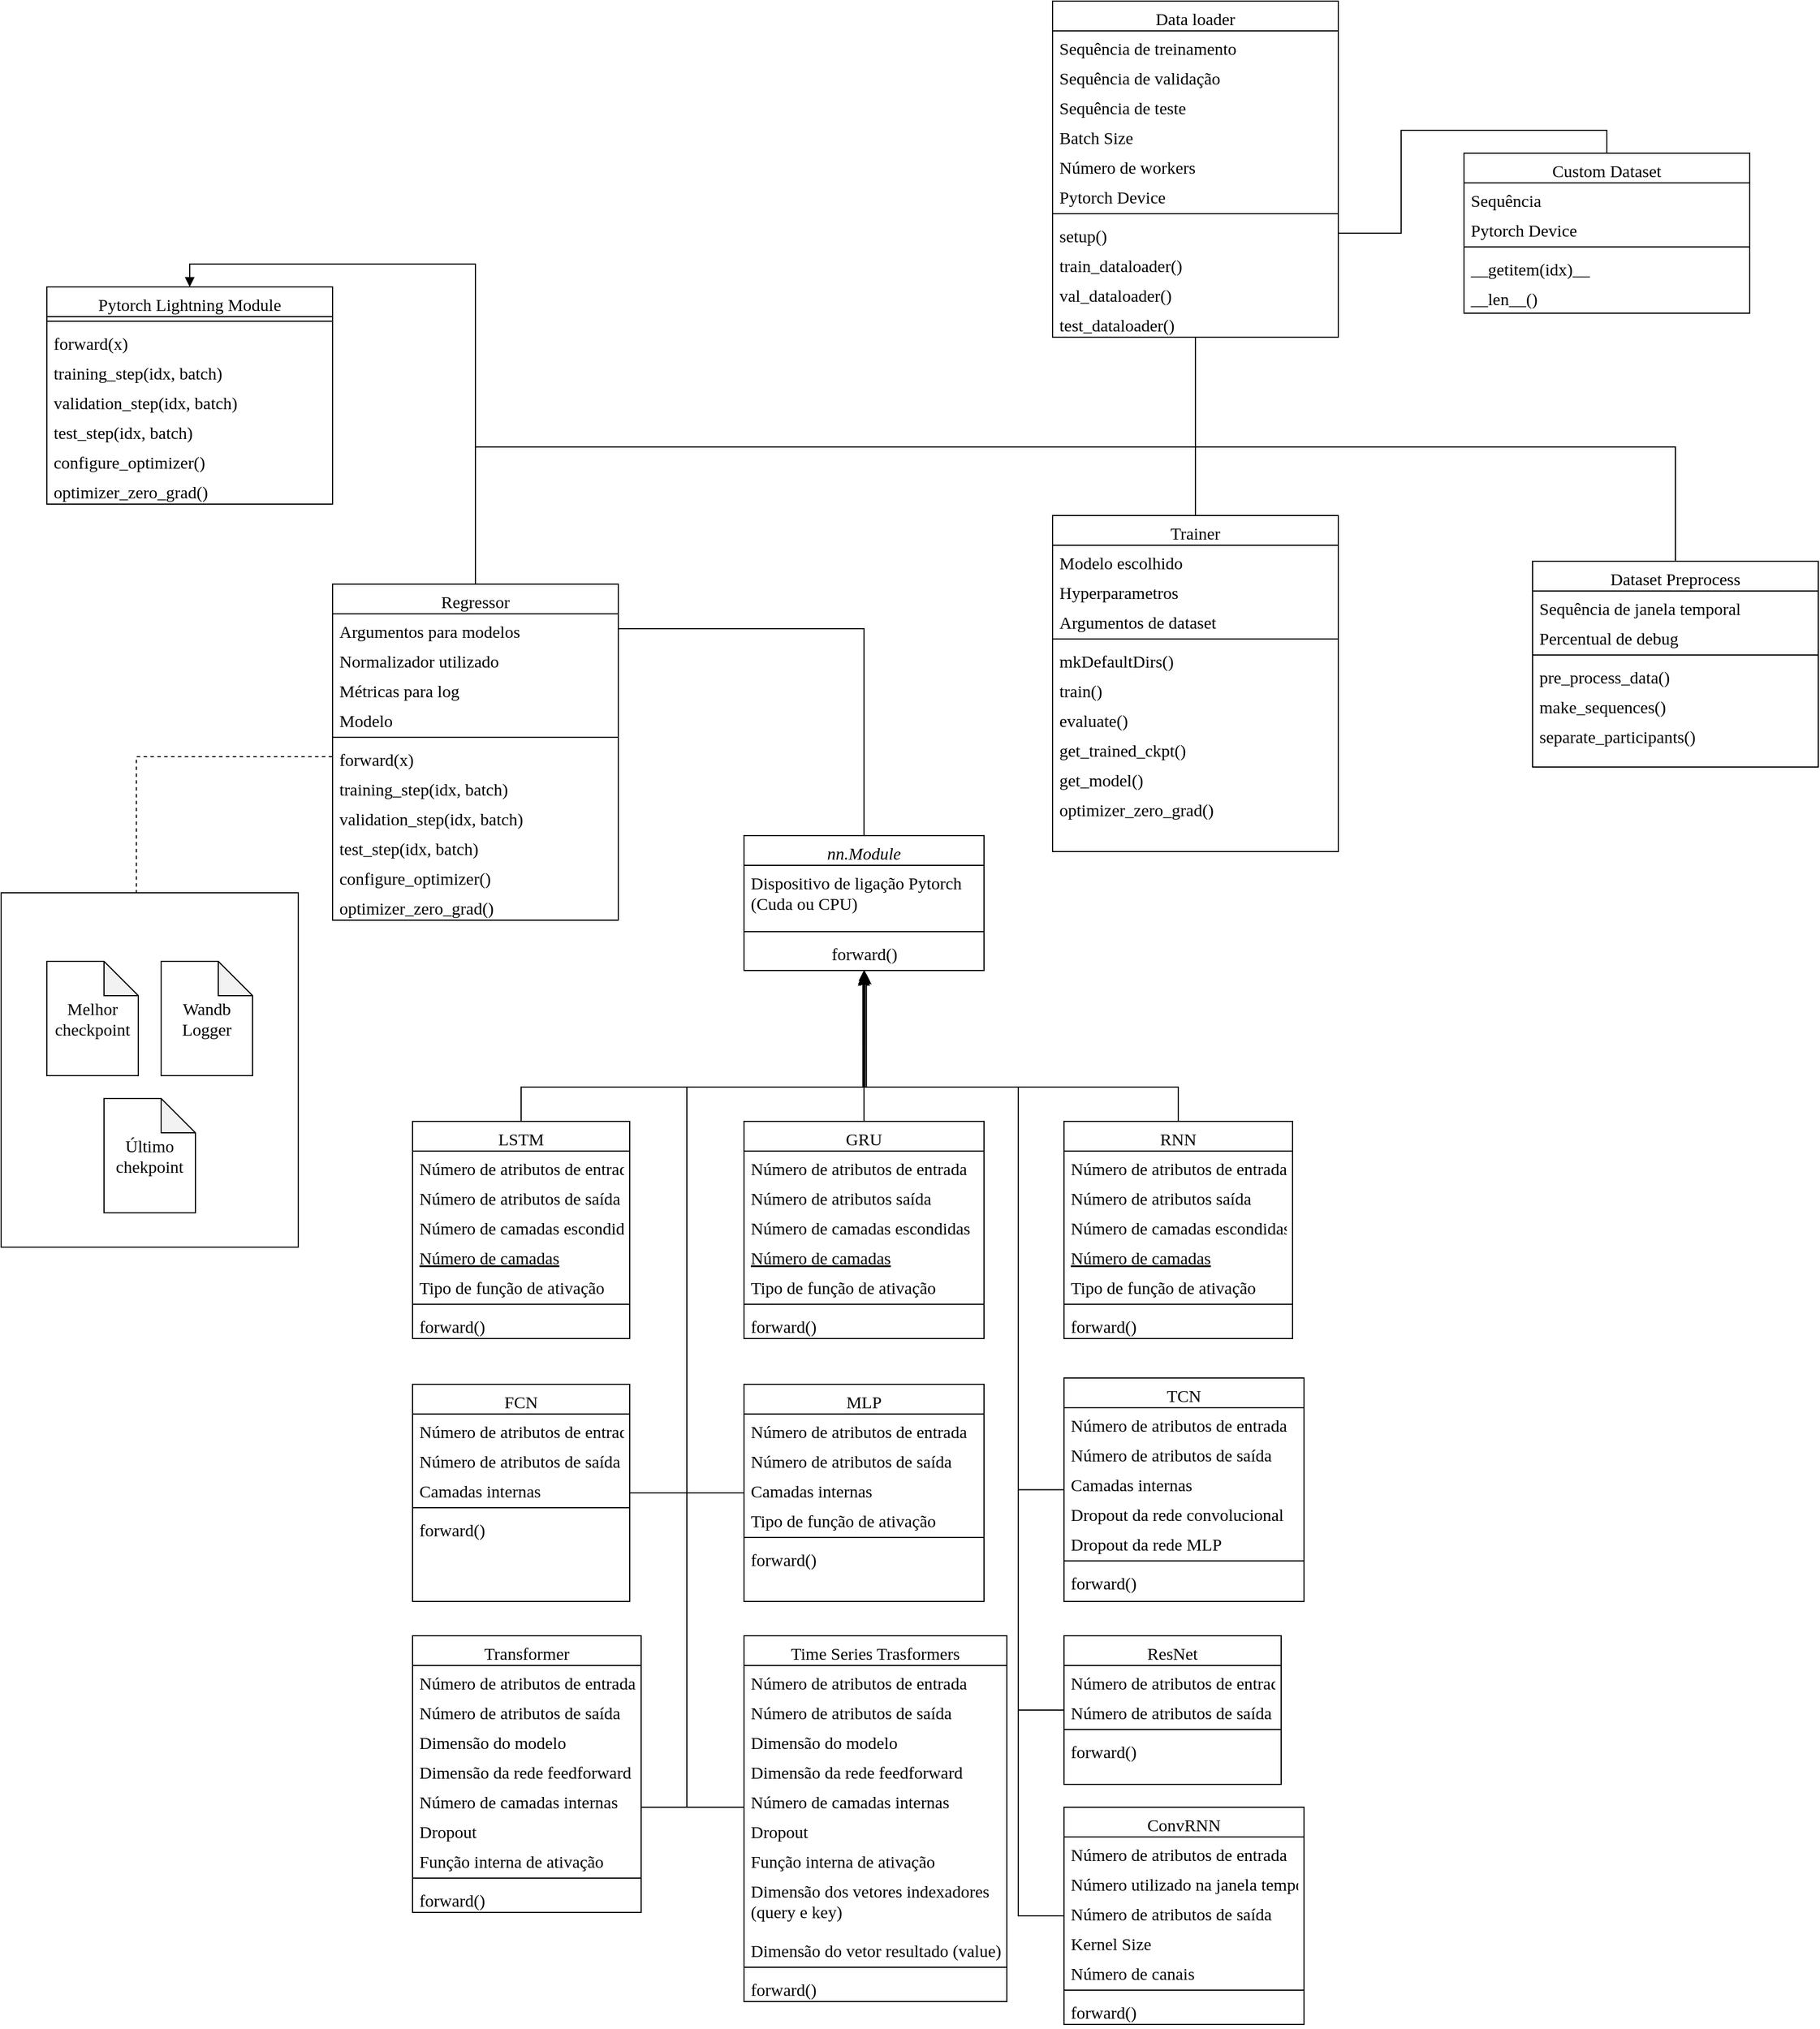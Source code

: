 <mxfile version="20.4.0" type="device"><diagram id="LqIZtOSp2YEOWUnnrzyT" name="Página-2"><mxGraphModel dx="1803" dy="1898" grid="1" gridSize="10" guides="1" tooltips="1" connect="1" arrows="1" fold="1" page="1" pageScale="1" pageWidth="827" pageHeight="1169" math="0" shadow="0"><root><mxCell id="0"/><mxCell id="1" parent="0"/><mxCell id="NsD9P6hRUCBMPXmbS1Sw-1" value="nn.Module" style="swimlane;fontStyle=2;align=center;verticalAlign=top;childLayout=stackLayout;horizontal=1;startSize=26;horizontalStack=0;resizeParent=1;resizeLast=0;collapsible=1;marginBottom=0;rounded=0;shadow=0;strokeWidth=1;fontSize=15;fontFamily=Lucida Console;" vertex="1" parent="1"><mxGeometry x="-130" y="110" width="210" height="118" as="geometry"><mxRectangle x="230" y="140" width="160" height="26" as="alternateBounds"/></mxGeometry></mxCell><mxCell id="NsD9P6hRUCBMPXmbS1Sw-2" value="Dispositivo de ligação Pytorch &#10;(Cuda ou CPU)" style="text;align=left;verticalAlign=top;spacingLeft=4;spacingRight=4;overflow=hidden;rotatable=0;points=[[0,0.5],[1,0.5]];portConstraint=eastwest;fontSize=15;fontFamily=Lucida Console;" vertex="1" parent="NsD9P6hRUCBMPXmbS1Sw-1"><mxGeometry y="26" width="210" height="54" as="geometry"/></mxCell><mxCell id="NsD9P6hRUCBMPXmbS1Sw-3" value="" style="line;html=1;strokeWidth=1;align=left;verticalAlign=middle;spacingTop=-1;spacingLeft=3;spacingRight=3;rotatable=0;labelPosition=right;points=[];portConstraint=eastwest;fontSize=15;fontFamily=Lucida Console;" vertex="1" parent="NsD9P6hRUCBMPXmbS1Sw-1"><mxGeometry y="80" width="210" height="8" as="geometry"/></mxCell><mxCell id="NsD9P6hRUCBMPXmbS1Sw-4" value="forward()" style="text;html=1;align=center;verticalAlign=middle;resizable=0;points=[];autosize=1;strokeColor=none;fillColor=none;fontSize=15;fontFamily=Lucida Console;" vertex="1" parent="NsD9P6hRUCBMPXmbS1Sw-1"><mxGeometry y="88" width="210" height="30" as="geometry"/></mxCell><mxCell id="RjmSBLD61BAtlvKbLnAS-88" style="edgeStyle=orthogonalEdgeStyle;rounded=0;orthogonalLoop=1;jettySize=auto;html=1;entryX=0.503;entryY=1.105;entryDx=0;entryDy=0;entryPerimeter=0;fontSize=15;fontFamily=Lucida Console;" edge="1" parent="1" source="RjmSBLD61BAtlvKbLnAS-1" target="NsD9P6hRUCBMPXmbS1Sw-4"><mxGeometry relative="1" as="geometry"><Array as="points"><mxPoint x="-325" y="330"/><mxPoint x="-24" y="330"/></Array></mxGeometry></mxCell><mxCell id="RjmSBLD61BAtlvKbLnAS-1" value="LSTM" style="swimlane;fontStyle=0;align=center;verticalAlign=top;childLayout=stackLayout;horizontal=1;startSize=26;horizontalStack=0;resizeParent=1;resizeLast=0;collapsible=1;marginBottom=0;rounded=0;shadow=0;strokeWidth=1;fontSize=15;fontFamily=Lucida Console;" vertex="1" parent="1"><mxGeometry x="-420" y="360" width="190" height="190" as="geometry"><mxRectangle x="130" y="380" width="160" height="26" as="alternateBounds"/></mxGeometry></mxCell><mxCell id="RjmSBLD61BAtlvKbLnAS-2" value="Número de atributos de entrada&#10;" style="text;align=left;verticalAlign=top;spacingLeft=4;spacingRight=4;overflow=hidden;rotatable=0;points=[[0,0.5],[1,0.5]];portConstraint=eastwest;fontSize=15;fontFamily=Lucida Console;" vertex="1" parent="RjmSBLD61BAtlvKbLnAS-1"><mxGeometry y="26" width="190" height="26" as="geometry"/></mxCell><mxCell id="RjmSBLD61BAtlvKbLnAS-3" value="Número de atributos de saída&#10;" style="text;align=left;verticalAlign=top;spacingLeft=4;spacingRight=4;overflow=hidden;rotatable=0;points=[[0,0.5],[1,0.5]];portConstraint=eastwest;fontSize=15;fontFamily=Lucida Console;" vertex="1" parent="RjmSBLD61BAtlvKbLnAS-1"><mxGeometry y="52" width="190" height="26" as="geometry"/></mxCell><mxCell id="RjmSBLD61BAtlvKbLnAS-4" value="Número de camadas escondidas" style="text;align=left;verticalAlign=top;spacingLeft=4;spacingRight=4;overflow=hidden;rotatable=0;points=[[0,0.5],[1,0.5]];portConstraint=eastwest;rounded=0;shadow=0;html=0;fontSize=15;fontFamily=Lucida Console;" vertex="1" parent="RjmSBLD61BAtlvKbLnAS-1"><mxGeometry y="78" width="190" height="26" as="geometry"/></mxCell><mxCell id="RjmSBLD61BAtlvKbLnAS-5" value="Número de camadas" style="text;align=left;verticalAlign=top;spacingLeft=4;spacingRight=4;overflow=hidden;rotatable=0;points=[[0,0.5],[1,0.5]];portConstraint=eastwest;fontStyle=4;fontSize=15;fontFamily=Lucida Console;" vertex="1" parent="RjmSBLD61BAtlvKbLnAS-1"><mxGeometry y="104" width="190" height="26" as="geometry"/></mxCell><mxCell id="RjmSBLD61BAtlvKbLnAS-6" value="Tipo de função de ativação" style="text;align=left;verticalAlign=top;spacingLeft=4;spacingRight=4;overflow=hidden;rotatable=0;points=[[0,0.5],[1,0.5]];portConstraint=eastwest;fontSize=15;fontFamily=Lucida Console;" vertex="1" parent="RjmSBLD61BAtlvKbLnAS-1"><mxGeometry y="130" width="190" height="26" as="geometry"/></mxCell><mxCell id="RjmSBLD61BAtlvKbLnAS-7" value="" style="line;html=1;strokeWidth=1;align=left;verticalAlign=middle;spacingTop=-1;spacingLeft=3;spacingRight=3;rotatable=0;labelPosition=right;points=[];portConstraint=eastwest;fontSize=15;fontFamily=Lucida Console;" vertex="1" parent="RjmSBLD61BAtlvKbLnAS-1"><mxGeometry y="156" width="190" height="8" as="geometry"/></mxCell><mxCell id="RjmSBLD61BAtlvKbLnAS-8" value="forward()" style="text;align=left;verticalAlign=top;spacingLeft=4;spacingRight=4;overflow=hidden;rotatable=0;points=[[0,0.5],[1,0.5]];portConstraint=eastwest;rounded=0;shadow=0;html=0;fontSize=15;fontFamily=Lucida Console;" vertex="1" parent="RjmSBLD61BAtlvKbLnAS-1"><mxGeometry y="164" width="190" height="26" as="geometry"/></mxCell><mxCell id="RjmSBLD61BAtlvKbLnAS-85" style="edgeStyle=orthogonalEdgeStyle;rounded=0;orthogonalLoop=1;jettySize=auto;html=1;entryX=0.5;entryY=1;entryDx=0;entryDy=0;fontSize=15;fontFamily=Lucida Console;" edge="1" parent="1" source="RjmSBLD61BAtlvKbLnAS-9" target="NsD9P6hRUCBMPXmbS1Sw-1"><mxGeometry relative="1" as="geometry"/></mxCell><mxCell id="RjmSBLD61BAtlvKbLnAS-9" value="GRU" style="swimlane;fontStyle=0;align=center;verticalAlign=top;childLayout=stackLayout;horizontal=1;startSize=26;horizontalStack=0;resizeParent=1;resizeLast=0;collapsible=1;marginBottom=0;rounded=0;shadow=0;strokeWidth=1;fontSize=15;fontFamily=Lucida Console;" vertex="1" parent="1"><mxGeometry x="-130" y="360" width="210" height="190" as="geometry"><mxRectangle x="130" y="380" width="160" height="26" as="alternateBounds"/></mxGeometry></mxCell><mxCell id="RjmSBLD61BAtlvKbLnAS-10" value="Número de atributos de entrada&#10;" style="text;align=left;verticalAlign=top;spacingLeft=4;spacingRight=4;overflow=hidden;rotatable=0;points=[[0,0.5],[1,0.5]];portConstraint=eastwest;fontSize=15;fontFamily=Lucida Console;" vertex="1" parent="RjmSBLD61BAtlvKbLnAS-9"><mxGeometry y="26" width="210" height="26" as="geometry"/></mxCell><mxCell id="RjmSBLD61BAtlvKbLnAS-11" value="Número de atributos saída" style="text;align=left;verticalAlign=top;spacingLeft=4;spacingRight=4;overflow=hidden;rotatable=0;points=[[0,0.5],[1,0.5]];portConstraint=eastwest;rounded=0;shadow=0;html=0;fontSize=15;fontFamily=Lucida Console;" vertex="1" parent="RjmSBLD61BAtlvKbLnAS-9"><mxGeometry y="52" width="210" height="26" as="geometry"/></mxCell><mxCell id="RjmSBLD61BAtlvKbLnAS-12" value="Número de camadas escondidas" style="text;align=left;verticalAlign=top;spacingLeft=4;spacingRight=4;overflow=hidden;rotatable=0;points=[[0,0.5],[1,0.5]];portConstraint=eastwest;rounded=0;shadow=0;html=0;fontSize=15;fontFamily=Lucida Console;" vertex="1" parent="RjmSBLD61BAtlvKbLnAS-9"><mxGeometry y="78" width="210" height="26" as="geometry"/></mxCell><mxCell id="RjmSBLD61BAtlvKbLnAS-13" value="Número de camadas" style="text;align=left;verticalAlign=top;spacingLeft=4;spacingRight=4;overflow=hidden;rotatable=0;points=[[0,0.5],[1,0.5]];portConstraint=eastwest;fontStyle=4;fontSize=15;fontFamily=Lucida Console;" vertex="1" parent="RjmSBLD61BAtlvKbLnAS-9"><mxGeometry y="104" width="210" height="26" as="geometry"/></mxCell><mxCell id="RjmSBLD61BAtlvKbLnAS-14" value="Tipo de função de ativação" style="text;align=left;verticalAlign=top;spacingLeft=4;spacingRight=4;overflow=hidden;rotatable=0;points=[[0,0.5],[1,0.5]];portConstraint=eastwest;fontSize=15;fontFamily=Lucida Console;" vertex="1" parent="RjmSBLD61BAtlvKbLnAS-9"><mxGeometry y="130" width="210" height="26" as="geometry"/></mxCell><mxCell id="RjmSBLD61BAtlvKbLnAS-15" value="" style="line;html=1;strokeWidth=1;align=left;verticalAlign=middle;spacingTop=-1;spacingLeft=3;spacingRight=3;rotatable=0;labelPosition=right;points=[];portConstraint=eastwest;fontSize=15;fontFamily=Lucida Console;" vertex="1" parent="RjmSBLD61BAtlvKbLnAS-9"><mxGeometry y="156" width="210" height="8" as="geometry"/></mxCell><mxCell id="RjmSBLD61BAtlvKbLnAS-16" value="forward()" style="text;align=left;verticalAlign=top;spacingLeft=4;spacingRight=4;overflow=hidden;rotatable=0;points=[[0,0.5],[1,0.5]];portConstraint=eastwest;rounded=0;shadow=0;html=0;fontSize=15;fontFamily=Lucida Console;" vertex="1" parent="RjmSBLD61BAtlvKbLnAS-9"><mxGeometry y="164" width="210" height="26" as="geometry"/></mxCell><mxCell id="RjmSBLD61BAtlvKbLnAS-87" style="edgeStyle=orthogonalEdgeStyle;rounded=0;orthogonalLoop=1;jettySize=auto;html=1;entryX=0.5;entryY=1;entryDx=0;entryDy=0;fontSize=15;fontFamily=Lucida Console;" edge="1" parent="1" source="RjmSBLD61BAtlvKbLnAS-17" target="NsD9P6hRUCBMPXmbS1Sw-1"><mxGeometry relative="1" as="geometry"><Array as="points"><mxPoint x="250" y="330"/><mxPoint x="-25" y="330"/></Array></mxGeometry></mxCell><mxCell id="RjmSBLD61BAtlvKbLnAS-17" value="RNN" style="swimlane;fontStyle=0;align=center;verticalAlign=top;childLayout=stackLayout;horizontal=1;startSize=26;horizontalStack=0;resizeParent=1;resizeLast=0;collapsible=1;marginBottom=0;rounded=0;shadow=0;strokeWidth=1;fontSize=15;fontFamily=Lucida Console;" vertex="1" parent="1"><mxGeometry x="150" y="360" width="200" height="190" as="geometry"><mxRectangle x="130" y="380" width="160" height="26" as="alternateBounds"/></mxGeometry></mxCell><mxCell id="RjmSBLD61BAtlvKbLnAS-18" value="Número de atributos de entrada&#10;" style="text;align=left;verticalAlign=top;spacingLeft=4;spacingRight=4;overflow=hidden;rotatable=0;points=[[0,0.5],[1,0.5]];portConstraint=eastwest;fontSize=15;fontFamily=Lucida Console;" vertex="1" parent="RjmSBLD61BAtlvKbLnAS-17"><mxGeometry y="26" width="200" height="26" as="geometry"/></mxCell><mxCell id="RjmSBLD61BAtlvKbLnAS-19" value="Número de atributos saída" style="text;align=left;verticalAlign=top;spacingLeft=4;spacingRight=4;overflow=hidden;rotatable=0;points=[[0,0.5],[1,0.5]];portConstraint=eastwest;rounded=0;shadow=0;html=0;fontSize=15;fontFamily=Lucida Console;" vertex="1" parent="RjmSBLD61BAtlvKbLnAS-17"><mxGeometry y="52" width="200" height="26" as="geometry"/></mxCell><mxCell id="RjmSBLD61BAtlvKbLnAS-20" value="Número de camadas escondidas" style="text;align=left;verticalAlign=top;spacingLeft=4;spacingRight=4;overflow=hidden;rotatable=0;points=[[0,0.5],[1,0.5]];portConstraint=eastwest;rounded=0;shadow=0;html=0;fontSize=15;fontFamily=Lucida Console;" vertex="1" parent="RjmSBLD61BAtlvKbLnAS-17"><mxGeometry y="78" width="200" height="26" as="geometry"/></mxCell><mxCell id="RjmSBLD61BAtlvKbLnAS-21" value="Número de camadas" style="text;align=left;verticalAlign=top;spacingLeft=4;spacingRight=4;overflow=hidden;rotatable=0;points=[[0,0.5],[1,0.5]];portConstraint=eastwest;fontStyle=4;fontSize=15;fontFamily=Lucida Console;" vertex="1" parent="RjmSBLD61BAtlvKbLnAS-17"><mxGeometry y="104" width="200" height="26" as="geometry"/></mxCell><mxCell id="RjmSBLD61BAtlvKbLnAS-22" value="Tipo de função de ativação" style="text;align=left;verticalAlign=top;spacingLeft=4;spacingRight=4;overflow=hidden;rotatable=0;points=[[0,0.5],[1,0.5]];portConstraint=eastwest;fontSize=15;fontFamily=Lucida Console;" vertex="1" parent="RjmSBLD61BAtlvKbLnAS-17"><mxGeometry y="130" width="200" height="26" as="geometry"/></mxCell><mxCell id="RjmSBLD61BAtlvKbLnAS-23" value="" style="line;html=1;strokeWidth=1;align=left;verticalAlign=middle;spacingTop=-1;spacingLeft=3;spacingRight=3;rotatable=0;labelPosition=right;points=[];portConstraint=eastwest;fontSize=15;fontFamily=Lucida Console;" vertex="1" parent="RjmSBLD61BAtlvKbLnAS-17"><mxGeometry y="156" width="200" height="8" as="geometry"/></mxCell><mxCell id="RjmSBLD61BAtlvKbLnAS-24" value="forward()" style="text;align=left;verticalAlign=top;spacingLeft=4;spacingRight=4;overflow=hidden;rotatable=0;points=[[0,0.5],[1,0.5]];portConstraint=eastwest;rounded=0;shadow=0;html=0;fontSize=15;fontFamily=Lucida Console;" vertex="1" parent="RjmSBLD61BAtlvKbLnAS-17"><mxGeometry y="164" width="200" height="26" as="geometry"/></mxCell><mxCell id="RjmSBLD61BAtlvKbLnAS-95" style="edgeStyle=orthogonalEdgeStyle;rounded=0;orthogonalLoop=1;jettySize=auto;html=1;entryX=0.51;entryY=1.105;entryDx=0;entryDy=0;entryPerimeter=0;fontSize=15;fontFamily=Lucida Console;" edge="1" parent="1" source="RjmSBLD61BAtlvKbLnAS-25" target="NsD9P6hRUCBMPXmbS1Sw-4"><mxGeometry relative="1" as="geometry"><Array as="points"><mxPoint x="110" y="1055"/><mxPoint x="110" y="330"/><mxPoint x="-23" y="330"/></Array></mxGeometry></mxCell><mxCell id="RjmSBLD61BAtlvKbLnAS-25" value="ConvRNN" style="swimlane;fontStyle=0;align=center;verticalAlign=top;childLayout=stackLayout;horizontal=1;startSize=26;horizontalStack=0;resizeParent=1;resizeLast=0;collapsible=1;marginBottom=0;rounded=0;shadow=0;strokeWidth=1;fontSize=15;fontFamily=Lucida Console;" vertex="1" parent="1"><mxGeometry x="150" y="960" width="210" height="190" as="geometry"><mxRectangle x="130" y="380" width="160" height="26" as="alternateBounds"/></mxGeometry></mxCell><mxCell id="RjmSBLD61BAtlvKbLnAS-26" value="Número de atributos de entrada&#10;" style="text;align=left;verticalAlign=top;spacingLeft=4;spacingRight=4;overflow=hidden;rotatable=0;points=[[0,0.5],[1,0.5]];portConstraint=eastwest;fontSize=15;fontFamily=Lucida Console;" vertex="1" parent="RjmSBLD61BAtlvKbLnAS-25"><mxGeometry y="26" width="210" height="26" as="geometry"/></mxCell><mxCell id="RjmSBLD61BAtlvKbLnAS-27" value="Número utilizado na janela temporal" style="text;align=left;verticalAlign=top;spacingLeft=4;spacingRight=4;overflow=hidden;rotatable=0;points=[[0,0.5],[1,0.5]];portConstraint=eastwest;rounded=0;shadow=0;html=0;fontSize=15;fontFamily=Lucida Console;" vertex="1" parent="RjmSBLD61BAtlvKbLnAS-25"><mxGeometry y="52" width="210" height="26" as="geometry"/></mxCell><mxCell id="RjmSBLD61BAtlvKbLnAS-28" value="Número de atributos de saída" style="text;align=left;verticalAlign=top;spacingLeft=4;spacingRight=4;overflow=hidden;rotatable=0;points=[[0,0.5],[1,0.5]];portConstraint=eastwest;fontStyle=0;fontSize=15;fontFamily=Lucida Console;" vertex="1" parent="RjmSBLD61BAtlvKbLnAS-25"><mxGeometry y="78" width="210" height="26" as="geometry"/></mxCell><mxCell id="RjmSBLD61BAtlvKbLnAS-29" value="Kernel Size" style="text;align=left;verticalAlign=top;spacingLeft=4;spacingRight=4;overflow=hidden;rotatable=0;points=[[0,0.5],[1,0.5]];portConstraint=eastwest;fontSize=15;fontFamily=Lucida Console;" vertex="1" parent="RjmSBLD61BAtlvKbLnAS-25"><mxGeometry y="104" width="210" height="26" as="geometry"/></mxCell><mxCell id="RjmSBLD61BAtlvKbLnAS-30" value="Número de canais" style="text;align=left;verticalAlign=top;spacingLeft=4;spacingRight=4;overflow=hidden;rotatable=0;points=[[0,0.5],[1,0.5]];portConstraint=eastwest;fontSize=15;fontFamily=Lucida Console;" vertex="1" parent="RjmSBLD61BAtlvKbLnAS-25"><mxGeometry y="130" width="210" height="26" as="geometry"/></mxCell><mxCell id="RjmSBLD61BAtlvKbLnAS-31" value="" style="line;html=1;strokeWidth=1;align=left;verticalAlign=middle;spacingTop=-1;spacingLeft=3;spacingRight=3;rotatable=0;labelPosition=right;points=[];portConstraint=eastwest;fontSize=15;fontFamily=Lucida Console;" vertex="1" parent="RjmSBLD61BAtlvKbLnAS-25"><mxGeometry y="156" width="210" height="8" as="geometry"/></mxCell><mxCell id="RjmSBLD61BAtlvKbLnAS-32" value="forward()" style="text;align=left;verticalAlign=top;spacingLeft=4;spacingRight=4;overflow=hidden;rotatable=0;points=[[0,0.5],[1,0.5]];portConstraint=eastwest;rounded=0;shadow=0;html=0;fontSize=15;fontFamily=Lucida Console;" vertex="1" parent="RjmSBLD61BAtlvKbLnAS-25"><mxGeometry y="164" width="210" height="26" as="geometry"/></mxCell><mxCell id="RjmSBLD61BAtlvKbLnAS-90" style="edgeStyle=orthogonalEdgeStyle;rounded=0;orthogonalLoop=1;jettySize=auto;html=1;entryX=0.503;entryY=1.01;entryDx=0;entryDy=0;entryPerimeter=0;fontSize=15;fontFamily=Lucida Console;" edge="1" parent="1" source="RjmSBLD61BAtlvKbLnAS-33" target="NsD9P6hRUCBMPXmbS1Sw-4"><mxGeometry relative="1" as="geometry"><mxPoint x="-180" y="570" as="targetPoint"/><Array as="points"><mxPoint x="-180" y="685"/><mxPoint x="-180" y="330"/><mxPoint x="-24" y="330"/></Array></mxGeometry></mxCell><mxCell id="RjmSBLD61BAtlvKbLnAS-33" value="FCN" style="swimlane;fontStyle=0;align=center;verticalAlign=top;childLayout=stackLayout;horizontal=1;startSize=26;horizontalStack=0;resizeParent=1;resizeLast=0;collapsible=1;marginBottom=0;rounded=0;shadow=0;strokeWidth=1;fontSize=15;fontFamily=Lucida Console;" vertex="1" parent="1"><mxGeometry x="-420" y="590" width="190" height="190" as="geometry"><mxRectangle x="130" y="380" width="160" height="26" as="alternateBounds"/></mxGeometry></mxCell><mxCell id="RjmSBLD61BAtlvKbLnAS-34" value="Número de atributos de entrada&#10;" style="text;align=left;verticalAlign=top;spacingLeft=4;spacingRight=4;overflow=hidden;rotatable=0;points=[[0,0.5],[1,0.5]];portConstraint=eastwest;fontSize=15;fontFamily=Lucida Console;" vertex="1" parent="RjmSBLD61BAtlvKbLnAS-33"><mxGeometry y="26" width="190" height="26" as="geometry"/></mxCell><mxCell id="RjmSBLD61BAtlvKbLnAS-35" value="Número de atributos de saída" style="text;align=left;verticalAlign=top;spacingLeft=4;spacingRight=4;overflow=hidden;rotatable=0;points=[[0,0.5],[1,0.5]];portConstraint=eastwest;fontStyle=0;fontSize=15;fontFamily=Lucida Console;" vertex="1" parent="RjmSBLD61BAtlvKbLnAS-33"><mxGeometry y="52" width="190" height="26" as="geometry"/></mxCell><mxCell id="RjmSBLD61BAtlvKbLnAS-36" value="Camadas internas" style="text;align=left;verticalAlign=top;spacingLeft=4;spacingRight=4;overflow=hidden;rotatable=0;points=[[0,0.5],[1,0.5]];portConstraint=eastwest;fontSize=15;fontFamily=Lucida Console;" vertex="1" parent="RjmSBLD61BAtlvKbLnAS-33"><mxGeometry y="78" width="190" height="26" as="geometry"/></mxCell><mxCell id="RjmSBLD61BAtlvKbLnAS-37" value="" style="line;html=1;strokeWidth=1;align=left;verticalAlign=middle;spacingTop=-1;spacingLeft=3;spacingRight=3;rotatable=0;labelPosition=right;points=[];portConstraint=eastwest;fontSize=15;fontFamily=Lucida Console;" vertex="1" parent="RjmSBLD61BAtlvKbLnAS-33"><mxGeometry y="104" width="190" height="8" as="geometry"/></mxCell><mxCell id="RjmSBLD61BAtlvKbLnAS-38" value="forward()" style="text;align=left;verticalAlign=top;spacingLeft=4;spacingRight=4;overflow=hidden;rotatable=0;points=[[0,0.5],[1,0.5]];portConstraint=eastwest;rounded=0;shadow=0;html=0;fontSize=15;fontFamily=Lucida Console;" vertex="1" parent="RjmSBLD61BAtlvKbLnAS-33"><mxGeometry y="112" width="190" height="26" as="geometry"/></mxCell><mxCell id="RjmSBLD61BAtlvKbLnAS-89" style="edgeStyle=orthogonalEdgeStyle;rounded=0;orthogonalLoop=1;jettySize=auto;html=1;entryX=0.496;entryY=1.105;entryDx=0;entryDy=0;entryPerimeter=0;fontSize=15;fontFamily=Lucida Console;" edge="1" parent="1" source="RjmSBLD61BAtlvKbLnAS-39" target="NsD9P6hRUCBMPXmbS1Sw-4"><mxGeometry relative="1" as="geometry"><Array as="points"><mxPoint x="-180" y="685"/><mxPoint x="-180" y="330"/><mxPoint x="-26" y="330"/></Array></mxGeometry></mxCell><mxCell id="RjmSBLD61BAtlvKbLnAS-39" value="MLP" style="swimlane;fontStyle=0;align=center;verticalAlign=top;childLayout=stackLayout;horizontal=1;startSize=26;horizontalStack=0;resizeParent=1;resizeLast=0;collapsible=1;marginBottom=0;rounded=0;shadow=0;strokeWidth=1;fontSize=15;fontFamily=Lucida Console;" vertex="1" parent="1"><mxGeometry x="-130" y="590" width="210" height="190" as="geometry"><mxRectangle x="130" y="380" width="160" height="26" as="alternateBounds"/></mxGeometry></mxCell><mxCell id="RjmSBLD61BAtlvKbLnAS-40" value="Número de atributos de entrada&#10;" style="text;align=left;verticalAlign=top;spacingLeft=4;spacingRight=4;overflow=hidden;rotatable=0;points=[[0,0.5],[1,0.5]];portConstraint=eastwest;fontSize=15;fontFamily=Lucida Console;" vertex="1" parent="RjmSBLD61BAtlvKbLnAS-39"><mxGeometry y="26" width="210" height="26" as="geometry"/></mxCell><mxCell id="RjmSBLD61BAtlvKbLnAS-41" value="Número de atributos de saída" style="text;align=left;verticalAlign=top;spacingLeft=4;spacingRight=4;overflow=hidden;rotatable=0;points=[[0,0.5],[1,0.5]];portConstraint=eastwest;fontStyle=0;fontSize=15;fontFamily=Lucida Console;" vertex="1" parent="RjmSBLD61BAtlvKbLnAS-39"><mxGeometry y="52" width="210" height="26" as="geometry"/></mxCell><mxCell id="RjmSBLD61BAtlvKbLnAS-42" value="Camadas internas" style="text;align=left;verticalAlign=top;spacingLeft=4;spacingRight=4;overflow=hidden;rotatable=0;points=[[0,0.5],[1,0.5]];portConstraint=eastwest;fontSize=15;fontFamily=Lucida Console;" vertex="1" parent="RjmSBLD61BAtlvKbLnAS-39"><mxGeometry y="78" width="210" height="26" as="geometry"/></mxCell><mxCell id="RjmSBLD61BAtlvKbLnAS-43" value="Tipo de função de ativação" style="text;align=left;verticalAlign=top;spacingLeft=4;spacingRight=4;overflow=hidden;rotatable=0;points=[[0,0.5],[1,0.5]];portConstraint=eastwest;fontSize=15;fontFamily=Lucida Console;" vertex="1" parent="RjmSBLD61BAtlvKbLnAS-39"><mxGeometry y="104" width="210" height="26" as="geometry"/></mxCell><mxCell id="RjmSBLD61BAtlvKbLnAS-44" value="" style="line;html=1;strokeWidth=1;align=left;verticalAlign=middle;spacingTop=-1;spacingLeft=3;spacingRight=3;rotatable=0;labelPosition=right;points=[];portConstraint=eastwest;fontSize=15;fontFamily=Lucida Console;" vertex="1" parent="RjmSBLD61BAtlvKbLnAS-39"><mxGeometry y="130" width="210" height="8" as="geometry"/></mxCell><mxCell id="RjmSBLD61BAtlvKbLnAS-45" value="forward()" style="text;align=left;verticalAlign=top;spacingLeft=4;spacingRight=4;overflow=hidden;rotatable=0;points=[[0,0.5],[1,0.5]];portConstraint=eastwest;rounded=0;shadow=0;html=0;fontSize=15;fontFamily=Lucida Console;" vertex="1" parent="RjmSBLD61BAtlvKbLnAS-39"><mxGeometry y="138" width="210" height="26" as="geometry"/></mxCell><mxCell id="RjmSBLD61BAtlvKbLnAS-93" style="edgeStyle=orthogonalEdgeStyle;rounded=0;orthogonalLoop=1;jettySize=auto;html=1;entryX=0.503;entryY=1.152;entryDx=0;entryDy=0;entryPerimeter=0;fontSize=15;fontFamily=Lucida Console;" edge="1" parent="1" source="RjmSBLD61BAtlvKbLnAS-46" target="NsD9P6hRUCBMPXmbS1Sw-4"><mxGeometry relative="1" as="geometry"><mxPoint x="-30" y="230" as="targetPoint"/><Array as="points"><mxPoint x="110" y="875"/><mxPoint x="110" y="330"/><mxPoint x="-24" y="330"/></Array></mxGeometry></mxCell><mxCell id="RjmSBLD61BAtlvKbLnAS-46" value="ResNet" style="swimlane;fontStyle=0;align=center;verticalAlign=top;childLayout=stackLayout;horizontal=1;startSize=26;horizontalStack=0;resizeParent=1;resizeLast=0;collapsible=1;marginBottom=0;rounded=0;shadow=0;strokeWidth=1;fontSize=15;fontFamily=Lucida Console;" vertex="1" parent="1"><mxGeometry x="150" y="810" width="190" height="130" as="geometry"><mxRectangle x="130" y="380" width="160" height="26" as="alternateBounds"/></mxGeometry></mxCell><mxCell id="RjmSBLD61BAtlvKbLnAS-47" value="Número de atributos de entrada&#10;" style="text;align=left;verticalAlign=top;spacingLeft=4;spacingRight=4;overflow=hidden;rotatable=0;points=[[0,0.5],[1,0.5]];portConstraint=eastwest;fontSize=15;fontFamily=Lucida Console;" vertex="1" parent="RjmSBLD61BAtlvKbLnAS-46"><mxGeometry y="26" width="190" height="26" as="geometry"/></mxCell><mxCell id="RjmSBLD61BAtlvKbLnAS-48" value="Número de atributos de saída" style="text;align=left;verticalAlign=top;spacingLeft=4;spacingRight=4;overflow=hidden;rotatable=0;points=[[0,0.5],[1,0.5]];portConstraint=eastwest;fontStyle=0;fontSize=15;fontFamily=Lucida Console;" vertex="1" parent="RjmSBLD61BAtlvKbLnAS-46"><mxGeometry y="52" width="190" height="26" as="geometry"/></mxCell><mxCell id="RjmSBLD61BAtlvKbLnAS-49" value="" style="line;html=1;strokeWidth=1;align=left;verticalAlign=middle;spacingTop=-1;spacingLeft=3;spacingRight=3;rotatable=0;labelPosition=right;points=[];portConstraint=eastwest;fontSize=15;fontFamily=Lucida Console;" vertex="1" parent="RjmSBLD61BAtlvKbLnAS-46"><mxGeometry y="78" width="190" height="8" as="geometry"/></mxCell><mxCell id="RjmSBLD61BAtlvKbLnAS-50" value="forward()" style="text;align=left;verticalAlign=top;spacingLeft=4;spacingRight=4;overflow=hidden;rotatable=0;points=[[0,0.5],[1,0.5]];portConstraint=eastwest;rounded=0;shadow=0;html=0;fontSize=15;fontFamily=Lucida Console;" vertex="1" parent="RjmSBLD61BAtlvKbLnAS-46"><mxGeometry y="86" width="190" height="26" as="geometry"/></mxCell><mxCell id="RjmSBLD61BAtlvKbLnAS-91" style="edgeStyle=orthogonalEdgeStyle;rounded=0;orthogonalLoop=1;jettySize=auto;html=1;entryX=0.503;entryY=1.105;entryDx=0;entryDy=0;entryPerimeter=0;fontSize=15;fontFamily=Lucida Console;" edge="1" parent="1" source="RjmSBLD61BAtlvKbLnAS-51" target="NsD9P6hRUCBMPXmbS1Sw-4"><mxGeometry relative="1" as="geometry"><Array as="points"><mxPoint x="110" y="682"/><mxPoint x="110" y="330"/><mxPoint x="-24" y="330"/></Array></mxGeometry></mxCell><mxCell id="RjmSBLD61BAtlvKbLnAS-51" value="TCN" style="swimlane;fontStyle=0;align=center;verticalAlign=top;childLayout=stackLayout;horizontal=1;startSize=26;horizontalStack=0;resizeParent=1;resizeLast=0;collapsible=1;marginBottom=0;rounded=0;shadow=0;strokeWidth=1;fontSize=15;fontFamily=Lucida Console;" vertex="1" parent="1"><mxGeometry x="150" y="584.5" width="210" height="195.5" as="geometry"><mxRectangle x="130" y="380" width="160" height="26" as="alternateBounds"/></mxGeometry></mxCell><mxCell id="RjmSBLD61BAtlvKbLnAS-52" value="Número de atributos de entrada&#10;" style="text;align=left;verticalAlign=top;spacingLeft=4;spacingRight=4;overflow=hidden;rotatable=0;points=[[0,0.5],[1,0.5]];portConstraint=eastwest;fontSize=15;fontFamily=Lucida Console;" vertex="1" parent="RjmSBLD61BAtlvKbLnAS-51"><mxGeometry y="26" width="210" height="26" as="geometry"/></mxCell><mxCell id="RjmSBLD61BAtlvKbLnAS-53" value="Número de atributos de saída" style="text;align=left;verticalAlign=top;spacingLeft=4;spacingRight=4;overflow=hidden;rotatable=0;points=[[0,0.5],[1,0.5]];portConstraint=eastwest;fontStyle=0;fontSize=15;fontFamily=Lucida Console;" vertex="1" parent="RjmSBLD61BAtlvKbLnAS-51"><mxGeometry y="52" width="210" height="26" as="geometry"/></mxCell><mxCell id="RjmSBLD61BAtlvKbLnAS-54" value="Camadas internas" style="text;align=left;verticalAlign=top;spacingLeft=4;spacingRight=4;overflow=hidden;rotatable=0;points=[[0,0.5],[1,0.5]];portConstraint=eastwest;fontStyle=0;fontSize=15;fontFamily=Lucida Console;" vertex="1" parent="RjmSBLD61BAtlvKbLnAS-51"><mxGeometry y="78" width="210" height="26" as="geometry"/></mxCell><mxCell id="RjmSBLD61BAtlvKbLnAS-55" value="Dropout da rede convolucional" style="text;align=left;verticalAlign=top;spacingLeft=4;spacingRight=4;overflow=hidden;rotatable=0;points=[[0,0.5],[1,0.5]];portConstraint=eastwest;fontStyle=0;fontSize=15;fontFamily=Lucida Console;" vertex="1" parent="RjmSBLD61BAtlvKbLnAS-51"><mxGeometry y="104" width="210" height="26" as="geometry"/></mxCell><mxCell id="RjmSBLD61BAtlvKbLnAS-56" value="Dropout da rede MLP" style="text;align=left;verticalAlign=top;spacingLeft=4;spacingRight=4;overflow=hidden;rotatable=0;points=[[0,0.5],[1,0.5]];portConstraint=eastwest;fontStyle=0;fontSize=15;fontFamily=Lucida Console;" vertex="1" parent="RjmSBLD61BAtlvKbLnAS-51"><mxGeometry y="130" width="210" height="26" as="geometry"/></mxCell><mxCell id="RjmSBLD61BAtlvKbLnAS-57" value="" style="line;html=1;strokeWidth=1;align=left;verticalAlign=middle;spacingTop=-1;spacingLeft=3;spacingRight=3;rotatable=0;labelPosition=right;points=[];portConstraint=eastwest;fontSize=15;fontFamily=Lucida Console;" vertex="1" parent="RjmSBLD61BAtlvKbLnAS-51"><mxGeometry y="156" width="210" height="8" as="geometry"/></mxCell><mxCell id="RjmSBLD61BAtlvKbLnAS-58" value="forward()" style="text;align=left;verticalAlign=top;spacingLeft=4;spacingRight=4;overflow=hidden;rotatable=0;points=[[0,0.5],[1,0.5]];portConstraint=eastwest;rounded=0;shadow=0;html=0;fontSize=15;fontFamily=Lucida Console;" vertex="1" parent="RjmSBLD61BAtlvKbLnAS-51"><mxGeometry y="164" width="210" height="26" as="geometry"/></mxCell><mxCell id="RjmSBLD61BAtlvKbLnAS-94" style="edgeStyle=orthogonalEdgeStyle;rounded=0;orthogonalLoop=1;jettySize=auto;html=1;entryX=0.496;entryY=1.152;entryDx=0;entryDy=0;entryPerimeter=0;fontSize=15;fontFamily=Lucida Console;" edge="1" parent="1" source="RjmSBLD61BAtlvKbLnAS-59" target="NsD9P6hRUCBMPXmbS1Sw-4"><mxGeometry relative="1" as="geometry"><mxPoint x="-50" y="260" as="targetPoint"/><Array as="points"><mxPoint x="-180" y="960"/><mxPoint x="-180" y="330"/><mxPoint x="-26" y="330"/></Array></mxGeometry></mxCell><mxCell id="RjmSBLD61BAtlvKbLnAS-59" value="Transformer" style="swimlane;fontStyle=0;align=center;verticalAlign=top;childLayout=stackLayout;horizontal=1;startSize=26;horizontalStack=0;resizeParent=1;resizeLast=0;collapsible=1;marginBottom=0;rounded=0;shadow=0;strokeWidth=1;fontSize=15;fontFamily=Lucida Console;" vertex="1" parent="1"><mxGeometry x="-420" y="810" width="200" height="242" as="geometry"><mxRectangle x="130" y="380" width="160" height="26" as="alternateBounds"/></mxGeometry></mxCell><mxCell id="RjmSBLD61BAtlvKbLnAS-60" value="Número de atributos de entrada&#10;" style="text;align=left;verticalAlign=top;spacingLeft=4;spacingRight=4;overflow=hidden;rotatable=0;points=[[0,0.5],[1,0.5]];portConstraint=eastwest;fontSize=15;fontFamily=Lucida Console;" vertex="1" parent="RjmSBLD61BAtlvKbLnAS-59"><mxGeometry y="26" width="200" height="26" as="geometry"/></mxCell><mxCell id="RjmSBLD61BAtlvKbLnAS-61" value="Número de atributos de saída" style="text;align=left;verticalAlign=top;spacingLeft=4;spacingRight=4;overflow=hidden;rotatable=0;points=[[0,0.5],[1,0.5]];portConstraint=eastwest;fontStyle=0;fontSize=15;fontFamily=Lucida Console;" vertex="1" parent="RjmSBLD61BAtlvKbLnAS-59"><mxGeometry y="52" width="200" height="26" as="geometry"/></mxCell><mxCell id="RjmSBLD61BAtlvKbLnAS-62" value="Dimensão do modelo" style="text;align=left;verticalAlign=top;spacingLeft=4;spacingRight=4;overflow=hidden;rotatable=0;points=[[0,0.5],[1,0.5]];portConstraint=eastwest;fontSize=15;fontFamily=Lucida Console;" vertex="1" parent="RjmSBLD61BAtlvKbLnAS-59"><mxGeometry y="78" width="200" height="26" as="geometry"/></mxCell><mxCell id="RjmSBLD61BAtlvKbLnAS-63" value="Dimensão da rede feedforward" style="text;align=left;verticalAlign=top;spacingLeft=4;spacingRight=4;overflow=hidden;rotatable=0;points=[[0,0.5],[1,0.5]];portConstraint=eastwest;fontSize=15;fontFamily=Lucida Console;" vertex="1" parent="RjmSBLD61BAtlvKbLnAS-59"><mxGeometry y="104" width="200" height="26" as="geometry"/></mxCell><mxCell id="RjmSBLD61BAtlvKbLnAS-64" value="Número de camadas internas" style="text;align=left;verticalAlign=top;spacingLeft=4;spacingRight=4;overflow=hidden;rotatable=0;points=[[0,0.5],[1,0.5]];portConstraint=eastwest;fontSize=15;fontFamily=Lucida Console;" vertex="1" parent="RjmSBLD61BAtlvKbLnAS-59"><mxGeometry y="130" width="200" height="26" as="geometry"/></mxCell><mxCell id="RjmSBLD61BAtlvKbLnAS-65" value="Dropout" style="text;align=left;verticalAlign=top;spacingLeft=4;spacingRight=4;overflow=hidden;rotatable=0;points=[[0,0.5],[1,0.5]];portConstraint=eastwest;fontSize=15;fontFamily=Lucida Console;" vertex="1" parent="RjmSBLD61BAtlvKbLnAS-59"><mxGeometry y="156" width="200" height="26" as="geometry"/></mxCell><mxCell id="RjmSBLD61BAtlvKbLnAS-66" value="Função interna de ativação" style="text;align=left;verticalAlign=top;spacingLeft=4;spacingRight=4;overflow=hidden;rotatable=0;points=[[0,0.5],[1,0.5]];portConstraint=eastwest;fontSize=15;fontFamily=Lucida Console;" vertex="1" parent="RjmSBLD61BAtlvKbLnAS-59"><mxGeometry y="182" width="200" height="26" as="geometry"/></mxCell><mxCell id="RjmSBLD61BAtlvKbLnAS-67" value="" style="line;html=1;strokeWidth=1;align=left;verticalAlign=middle;spacingTop=-1;spacingLeft=3;spacingRight=3;rotatable=0;labelPosition=right;points=[];portConstraint=eastwest;fontSize=15;fontFamily=Lucida Console;" vertex="1" parent="RjmSBLD61BAtlvKbLnAS-59"><mxGeometry y="208" width="200" height="8" as="geometry"/></mxCell><mxCell id="RjmSBLD61BAtlvKbLnAS-68" value="forward()" style="text;align=left;verticalAlign=top;spacingLeft=4;spacingRight=4;overflow=hidden;rotatable=0;points=[[0,0.5],[1,0.5]];portConstraint=eastwest;rounded=0;shadow=0;html=0;fontSize=15;fontFamily=Lucida Console;" vertex="1" parent="RjmSBLD61BAtlvKbLnAS-59"><mxGeometry y="216" width="200" height="26" as="geometry"/></mxCell><mxCell id="RjmSBLD61BAtlvKbLnAS-92" style="edgeStyle=orthogonalEdgeStyle;rounded=0;orthogonalLoop=1;jettySize=auto;html=1;entryX=0.5;entryY=1;entryDx=0;entryDy=0;fontSize=15;fontFamily=Lucida Console;" edge="1" parent="1" source="RjmSBLD61BAtlvKbLnAS-69" target="NsD9P6hRUCBMPXmbS1Sw-1"><mxGeometry relative="1" as="geometry"><Array as="points"><mxPoint x="-180" y="960"/><mxPoint x="-180" y="330"/><mxPoint x="-25" y="330"/></Array></mxGeometry></mxCell><mxCell id="RjmSBLD61BAtlvKbLnAS-69" value="Time Series Trasformers" style="swimlane;fontStyle=0;align=center;verticalAlign=top;childLayout=stackLayout;horizontal=1;startSize=26;horizontalStack=0;resizeParent=1;resizeLast=0;collapsible=1;marginBottom=0;rounded=0;shadow=0;strokeWidth=1;fontSize=15;fontFamily=Lucida Console;" vertex="1" parent="1"><mxGeometry x="-130" y="810" width="230" height="320" as="geometry"><mxRectangle x="130" y="380" width="160" height="26" as="alternateBounds"/></mxGeometry></mxCell><mxCell id="RjmSBLD61BAtlvKbLnAS-70" value="Número de atributos de entrada&#10;" style="text;align=left;verticalAlign=top;spacingLeft=4;spacingRight=4;overflow=hidden;rotatable=0;points=[[0,0.5],[1,0.5]];portConstraint=eastwest;fontSize=15;fontFamily=Lucida Console;" vertex="1" parent="RjmSBLD61BAtlvKbLnAS-69"><mxGeometry y="26" width="230" height="26" as="geometry"/></mxCell><mxCell id="RjmSBLD61BAtlvKbLnAS-71" value="Número de atributos de saída" style="text;align=left;verticalAlign=top;spacingLeft=4;spacingRight=4;overflow=hidden;rotatable=0;points=[[0,0.5],[1,0.5]];portConstraint=eastwest;fontStyle=0;fontSize=15;fontFamily=Lucida Console;" vertex="1" parent="RjmSBLD61BAtlvKbLnAS-69"><mxGeometry y="52" width="230" height="26" as="geometry"/></mxCell><mxCell id="RjmSBLD61BAtlvKbLnAS-72" value="Dimensão do modelo" style="text;align=left;verticalAlign=top;spacingLeft=4;spacingRight=4;overflow=hidden;rotatable=0;points=[[0,0.5],[1,0.5]];portConstraint=eastwest;fontSize=15;fontFamily=Lucida Console;" vertex="1" parent="RjmSBLD61BAtlvKbLnAS-69"><mxGeometry y="78" width="230" height="26" as="geometry"/></mxCell><mxCell id="RjmSBLD61BAtlvKbLnAS-73" value="Dimensão da rede feedforward" style="text;align=left;verticalAlign=top;spacingLeft=4;spacingRight=4;overflow=hidden;rotatable=0;points=[[0,0.5],[1,0.5]];portConstraint=eastwest;fontSize=15;fontFamily=Lucida Console;" vertex="1" parent="RjmSBLD61BAtlvKbLnAS-69"><mxGeometry y="104" width="230" height="26" as="geometry"/></mxCell><mxCell id="RjmSBLD61BAtlvKbLnAS-74" value="Número de camadas internas" style="text;align=left;verticalAlign=top;spacingLeft=4;spacingRight=4;overflow=hidden;rotatable=0;points=[[0,0.5],[1,0.5]];portConstraint=eastwest;fontSize=15;fontFamily=Lucida Console;" vertex="1" parent="RjmSBLD61BAtlvKbLnAS-69"><mxGeometry y="130" width="230" height="26" as="geometry"/></mxCell><mxCell id="RjmSBLD61BAtlvKbLnAS-75" value="Dropout" style="text;align=left;verticalAlign=top;spacingLeft=4;spacingRight=4;overflow=hidden;rotatable=0;points=[[0,0.5],[1,0.5]];portConstraint=eastwest;fontSize=15;fontFamily=Lucida Console;" vertex="1" parent="RjmSBLD61BAtlvKbLnAS-69"><mxGeometry y="156" width="230" height="26" as="geometry"/></mxCell><mxCell id="RjmSBLD61BAtlvKbLnAS-76" value="Função interna de ativação" style="text;align=left;verticalAlign=top;spacingLeft=4;spacingRight=4;overflow=hidden;rotatable=0;points=[[0,0.5],[1,0.5]];portConstraint=eastwest;fontSize=15;fontFamily=Lucida Console;" vertex="1" parent="RjmSBLD61BAtlvKbLnAS-69"><mxGeometry y="182" width="230" height="26" as="geometry"/></mxCell><mxCell id="RjmSBLD61BAtlvKbLnAS-77" value="Dimensão dos vetores indexadores &#10;(query e key)" style="text;align=left;verticalAlign=top;spacingLeft=4;spacingRight=4;overflow=hidden;rotatable=0;points=[[0,0.5],[1,0.5]];portConstraint=eastwest;fontSize=15;fontFamily=Lucida Console;" vertex="1" parent="RjmSBLD61BAtlvKbLnAS-69"><mxGeometry y="208" width="230" height="52" as="geometry"/></mxCell><mxCell id="RjmSBLD61BAtlvKbLnAS-78" value="Dimensão do vetor resultado (value)" style="text;align=left;verticalAlign=top;spacingLeft=4;spacingRight=4;overflow=hidden;rotatable=0;points=[[0,0.5],[1,0.5]];portConstraint=eastwest;fontSize=15;fontFamily=Lucida Console;" vertex="1" parent="RjmSBLD61BAtlvKbLnAS-69"><mxGeometry y="260" width="230" height="26" as="geometry"/></mxCell><mxCell id="RjmSBLD61BAtlvKbLnAS-79" value="" style="line;html=1;strokeWidth=1;align=left;verticalAlign=middle;spacingTop=-1;spacingLeft=3;spacingRight=3;rotatable=0;labelPosition=right;points=[];portConstraint=eastwest;fontSize=15;fontFamily=Lucida Console;" vertex="1" parent="RjmSBLD61BAtlvKbLnAS-69"><mxGeometry y="286" width="230" height="8" as="geometry"/></mxCell><mxCell id="RjmSBLD61BAtlvKbLnAS-80" value="forward()" style="text;align=left;verticalAlign=top;spacingLeft=4;spacingRight=4;overflow=hidden;rotatable=0;points=[[0,0.5],[1,0.5]];portConstraint=eastwest;rounded=0;shadow=0;html=0;fontSize=15;fontFamily=Lucida Console;" vertex="1" parent="RjmSBLD61BAtlvKbLnAS-69"><mxGeometry y="294" width="230" height="26" as="geometry"/></mxCell><mxCell id="kI9HB-VoCrwfAPSBSTD2-9" style="edgeStyle=orthogonalEdgeStyle;rounded=0;orthogonalLoop=1;jettySize=auto;html=1;entryX=0.5;entryY=0;entryDx=0;entryDy=0;endArrow=block;endFill=1;fontSize=15;fontFamily=Lucida Console;" edge="1" parent="1" source="ez0BlT12hEoY8Qf-mIP4-1" target="kI9HB-VoCrwfAPSBSTD2-1"><mxGeometry relative="1" as="geometry"/></mxCell><mxCell id="ez0BlT12hEoY8Qf-mIP4-1" value="Regressor" style="swimlane;fontStyle=0;align=center;verticalAlign=top;childLayout=stackLayout;horizontal=1;startSize=26;horizontalStack=0;resizeParent=1;resizeLast=0;collapsible=1;marginBottom=0;rounded=0;shadow=0;strokeWidth=1;fontSize=15;fontFamily=Lucida Console;" vertex="1" parent="1"><mxGeometry x="-490" y="-110" width="250" height="294" as="geometry"><mxRectangle x="130" y="380" width="160" height="26" as="alternateBounds"/></mxGeometry></mxCell><mxCell id="ez0BlT12hEoY8Qf-mIP4-2" value="Argumentos para modelos" style="text;align=left;verticalAlign=top;spacingLeft=4;spacingRight=4;overflow=hidden;rotatable=0;points=[[0,0.5],[1,0.5]];portConstraint=eastwest;fontSize=15;fontFamily=Lucida Console;" vertex="1" parent="ez0BlT12hEoY8Qf-mIP4-1"><mxGeometry y="26" width="250" height="26" as="geometry"/></mxCell><mxCell id="ez0BlT12hEoY8Qf-mIP4-3" value="Normalizador utilizado" style="text;align=left;verticalAlign=top;spacingLeft=4;spacingRight=4;overflow=hidden;rotatable=0;points=[[0,0.5],[1,0.5]];portConstraint=eastwest;rounded=0;shadow=0;html=0;fontSize=15;fontFamily=Lucida Console;" vertex="1" parent="ez0BlT12hEoY8Qf-mIP4-1"><mxGeometry y="52" width="250" height="26" as="geometry"/></mxCell><mxCell id="ez0BlT12hEoY8Qf-mIP4-4" value="Métricas para log" style="text;align=left;verticalAlign=top;spacingLeft=4;spacingRight=4;overflow=hidden;rotatable=0;points=[[0,0.5],[1,0.5]];portConstraint=eastwest;fontStyle=0;fontSize=15;fontFamily=Lucida Console;" vertex="1" parent="ez0BlT12hEoY8Qf-mIP4-1"><mxGeometry y="78" width="250" height="26" as="geometry"/></mxCell><mxCell id="ez0BlT12hEoY8Qf-mIP4-5" value="Modelo" style="text;align=left;verticalAlign=top;spacingLeft=4;spacingRight=4;overflow=hidden;rotatable=0;points=[[0,0.5],[1,0.5]];portConstraint=eastwest;fontSize=15;fontFamily=Lucida Console;" vertex="1" parent="ez0BlT12hEoY8Qf-mIP4-1"><mxGeometry y="104" width="250" height="26" as="geometry"/></mxCell><mxCell id="ez0BlT12hEoY8Qf-mIP4-6" value="" style="line;html=1;strokeWidth=1;align=left;verticalAlign=middle;spacingTop=-1;spacingLeft=3;spacingRight=3;rotatable=0;labelPosition=right;points=[];portConstraint=eastwest;fontSize=15;fontFamily=Lucida Console;" vertex="1" parent="ez0BlT12hEoY8Qf-mIP4-1"><mxGeometry y="130" width="250" height="8" as="geometry"/></mxCell><mxCell id="ez0BlT12hEoY8Qf-mIP4-7" value="forward(x)" style="text;align=left;verticalAlign=top;spacingLeft=4;spacingRight=4;overflow=hidden;rotatable=0;points=[[0,0.5],[1,0.5]];portConstraint=eastwest;rounded=0;shadow=0;html=0;fontSize=15;fontFamily=Lucida Console;" vertex="1" parent="ez0BlT12hEoY8Qf-mIP4-1"><mxGeometry y="138" width="250" height="26" as="geometry"/></mxCell><mxCell id="ez0BlT12hEoY8Qf-mIP4-8" value="training_step(idx, batch)" style="text;align=left;verticalAlign=top;spacingLeft=4;spacingRight=4;overflow=hidden;rotatable=0;points=[[0,0.5],[1,0.5]];portConstraint=eastwest;rounded=0;shadow=0;html=0;fontSize=15;fontFamily=Lucida Console;" vertex="1" parent="ez0BlT12hEoY8Qf-mIP4-1"><mxGeometry y="164" width="250" height="26" as="geometry"/></mxCell><mxCell id="ez0BlT12hEoY8Qf-mIP4-9" value="validation_step(idx, batch)" style="text;align=left;verticalAlign=top;spacingLeft=4;spacingRight=4;overflow=hidden;rotatable=0;points=[[0,0.5],[1,0.5]];portConstraint=eastwest;rounded=0;shadow=0;html=0;fontSize=15;fontFamily=Lucida Console;" vertex="1" parent="ez0BlT12hEoY8Qf-mIP4-1"><mxGeometry y="190" width="250" height="26" as="geometry"/></mxCell><mxCell id="ez0BlT12hEoY8Qf-mIP4-10" value="test_step(idx, batch)" style="text;align=left;verticalAlign=top;spacingLeft=4;spacingRight=4;overflow=hidden;rotatable=0;points=[[0,0.5],[1,0.5]];portConstraint=eastwest;rounded=0;shadow=0;html=0;fontSize=15;fontFamily=Lucida Console;" vertex="1" parent="ez0BlT12hEoY8Qf-mIP4-1"><mxGeometry y="216" width="250" height="26" as="geometry"/></mxCell><mxCell id="ez0BlT12hEoY8Qf-mIP4-11" value="configure_optimizer()" style="text;align=left;verticalAlign=top;spacingLeft=4;spacingRight=4;overflow=hidden;rotatable=0;points=[[0,0.5],[1,0.5]];portConstraint=eastwest;rounded=0;shadow=0;html=0;fontSize=15;fontFamily=Lucida Console;" vertex="1" parent="ez0BlT12hEoY8Qf-mIP4-1"><mxGeometry y="242" width="250" height="26" as="geometry"/></mxCell><mxCell id="ez0BlT12hEoY8Qf-mIP4-12" value="optimizer_zero_grad()" style="text;align=left;verticalAlign=top;spacingLeft=4;spacingRight=4;overflow=hidden;rotatable=0;points=[[0,0.5],[1,0.5]];portConstraint=eastwest;rounded=0;shadow=0;html=0;fontSize=15;fontFamily=Lucida Console;" vertex="1" parent="ez0BlT12hEoY8Qf-mIP4-1"><mxGeometry y="268" width="250" height="26" as="geometry"/></mxCell><mxCell id="ez0BlT12hEoY8Qf-mIP4-13" style="edgeStyle=orthogonalEdgeStyle;rounded=0;orthogonalLoop=1;jettySize=auto;html=1;entryX=0.5;entryY=0;entryDx=0;entryDy=0;endArrow=none;endFill=0;fontSize=15;fontFamily=Lucida Console;" edge="1" parent="1" source="ez0BlT12hEoY8Qf-mIP4-2" target="NsD9P6hRUCBMPXmbS1Sw-1"><mxGeometry relative="1" as="geometry"/></mxCell><mxCell id="kI9HB-VoCrwfAPSBSTD2-1" value="Pytorch Lightning Module" style="swimlane;fontStyle=0;align=center;verticalAlign=top;childLayout=stackLayout;horizontal=1;startSize=26;horizontalStack=0;resizeParent=1;resizeLast=0;collapsible=1;marginBottom=0;rounded=0;shadow=0;strokeWidth=1;fontSize=15;fontFamily=Lucida Console;" vertex="1" parent="1"><mxGeometry x="-740" y="-370" width="250" height="190" as="geometry"><mxRectangle x="130" y="380" width="160" height="26" as="alternateBounds"/></mxGeometry></mxCell><mxCell id="kI9HB-VoCrwfAPSBSTD2-2" value="" style="line;html=1;strokeWidth=1;align=left;verticalAlign=middle;spacingTop=-1;spacingLeft=3;spacingRight=3;rotatable=0;labelPosition=right;points=[];portConstraint=eastwest;fontSize=15;fontFamily=Lucida Console;" vertex="1" parent="kI9HB-VoCrwfAPSBSTD2-1"><mxGeometry y="26" width="250" height="8" as="geometry"/></mxCell><mxCell id="kI9HB-VoCrwfAPSBSTD2-3" value="forward(x)" style="text;align=left;verticalAlign=top;spacingLeft=4;spacingRight=4;overflow=hidden;rotatable=0;points=[[0,0.5],[1,0.5]];portConstraint=eastwest;rounded=0;shadow=0;html=0;fontSize=15;fontFamily=Lucida Console;" vertex="1" parent="kI9HB-VoCrwfAPSBSTD2-1"><mxGeometry y="34" width="250" height="26" as="geometry"/></mxCell><mxCell id="kI9HB-VoCrwfAPSBSTD2-4" value="training_step(idx, batch)" style="text;align=left;verticalAlign=top;spacingLeft=4;spacingRight=4;overflow=hidden;rotatable=0;points=[[0,0.5],[1,0.5]];portConstraint=eastwest;rounded=0;shadow=0;html=0;fontSize=15;fontFamily=Lucida Console;" vertex="1" parent="kI9HB-VoCrwfAPSBSTD2-1"><mxGeometry y="60" width="250" height="26" as="geometry"/></mxCell><mxCell id="kI9HB-VoCrwfAPSBSTD2-5" value="validation_step(idx, batch)" style="text;align=left;verticalAlign=top;spacingLeft=4;spacingRight=4;overflow=hidden;rotatable=0;points=[[0,0.5],[1,0.5]];portConstraint=eastwest;rounded=0;shadow=0;html=0;fontSize=15;fontFamily=Lucida Console;" vertex="1" parent="kI9HB-VoCrwfAPSBSTD2-1"><mxGeometry y="86" width="250" height="26" as="geometry"/></mxCell><mxCell id="kI9HB-VoCrwfAPSBSTD2-6" value="test_step(idx, batch)" style="text;align=left;verticalAlign=top;spacingLeft=4;spacingRight=4;overflow=hidden;rotatable=0;points=[[0,0.5],[1,0.5]];portConstraint=eastwest;rounded=0;shadow=0;html=0;fontSize=15;fontFamily=Lucida Console;" vertex="1" parent="kI9HB-VoCrwfAPSBSTD2-1"><mxGeometry y="112" width="250" height="26" as="geometry"/></mxCell><mxCell id="kI9HB-VoCrwfAPSBSTD2-7" value="configure_optimizer()" style="text;align=left;verticalAlign=top;spacingLeft=4;spacingRight=4;overflow=hidden;rotatable=0;points=[[0,0.5],[1,0.5]];portConstraint=eastwest;rounded=0;shadow=0;html=0;fontSize=15;fontFamily=Lucida Console;" vertex="1" parent="kI9HB-VoCrwfAPSBSTD2-1"><mxGeometry y="138" width="250" height="26" as="geometry"/></mxCell><mxCell id="kI9HB-VoCrwfAPSBSTD2-8" value="optimizer_zero_grad()" style="text;align=left;verticalAlign=top;spacingLeft=4;spacingRight=4;overflow=hidden;rotatable=0;points=[[0,0.5],[1,0.5]];portConstraint=eastwest;rounded=0;shadow=0;html=0;fontSize=15;fontFamily=Lucida Console;" vertex="1" parent="kI9HB-VoCrwfAPSBSTD2-1"><mxGeometry y="164" width="250" height="26" as="geometry"/></mxCell><mxCell id="7-Go3PKM40q3IenyUbye-4" style="edgeStyle=orthogonalEdgeStyle;rounded=0;orthogonalLoop=1;jettySize=auto;html=1;endArrow=none;endFill=0;exitX=0.455;exitY=0.002;exitDx=0;exitDy=0;exitPerimeter=0;dashed=1;fontSize=15;fontFamily=Lucida Console;" edge="1" parent="1" source="Ik0r5kUpgY9iXRB_5k4B-1" target="ez0BlT12hEoY8Qf-mIP4-7"><mxGeometry relative="1" as="geometry"/></mxCell><mxCell id="Ik0r5kUpgY9iXRB_5k4B-1" value="" style="rounded=0;whiteSpace=wrap;html=1;fontSize=15;fontFamily=Lucida Console;" vertex="1" parent="1"><mxGeometry x="-780" y="160" width="260" height="310" as="geometry"/></mxCell><mxCell id="7-Go3PKM40q3IenyUbye-1" value="Wandb Logger" style="shape=note;whiteSpace=wrap;html=1;backgroundOutline=1;darkOpacity=0.05;fontSize=15;fontFamily=Lucida Console;" vertex="1" parent="1"><mxGeometry x="-640" y="220" width="80" height="100" as="geometry"/></mxCell><mxCell id="7-Go3PKM40q3IenyUbye-2" value="Melhor checkpoint" style="shape=note;whiteSpace=wrap;html=1;backgroundOutline=1;darkOpacity=0.05;fontSize=15;fontFamily=Lucida Console;" vertex="1" parent="1"><mxGeometry x="-740" y="220" width="80" height="100" as="geometry"/></mxCell><mxCell id="7-Go3PKM40q3IenyUbye-3" value="Último chekpoint" style="shape=note;whiteSpace=wrap;html=1;backgroundOutline=1;darkOpacity=0.05;fontSize=15;fontFamily=Lucida Console;" vertex="1" parent="1"><mxGeometry x="-690" y="340" width="80" height="100" as="geometry"/></mxCell><mxCell id="ZqTFgiwFcgbPeGu5yv4k-37" style="edgeStyle=orthogonalEdgeStyle;rounded=0;orthogonalLoop=1;jettySize=auto;html=1;entryX=0.5;entryY=0;entryDx=0;entryDy=0;endArrow=none;endFill=0;fontSize=15;fontFamily=Lucida Console;" edge="1" parent="1" source="ZqTFgiwFcgbPeGu5yv4k-1" target="ez0BlT12hEoY8Qf-mIP4-1"><mxGeometry relative="1" as="geometry"><Array as="points"><mxPoint x="265" y="-230"/><mxPoint x="-365" y="-230"/></Array></mxGeometry></mxCell><mxCell id="ZqTFgiwFcgbPeGu5yv4k-1" value="Trainer" style="swimlane;fontStyle=0;align=center;verticalAlign=top;childLayout=stackLayout;horizontal=1;startSize=26;horizontalStack=0;resizeParent=1;resizeLast=0;collapsible=1;marginBottom=0;rounded=0;shadow=0;strokeWidth=1;fontSize=15;fontFamily=Lucida Console;" vertex="1" parent="1"><mxGeometry x="140" y="-170" width="250" height="294" as="geometry"><mxRectangle x="130" y="380" width="160" height="26" as="alternateBounds"/></mxGeometry></mxCell><mxCell id="ZqTFgiwFcgbPeGu5yv4k-2" value="Modelo escolhido" style="text;align=left;verticalAlign=top;spacingLeft=4;spacingRight=4;overflow=hidden;rotatable=0;points=[[0,0.5],[1,0.5]];portConstraint=eastwest;fontSize=15;fontFamily=Lucida Console;" vertex="1" parent="ZqTFgiwFcgbPeGu5yv4k-1"><mxGeometry y="26" width="250" height="26" as="geometry"/></mxCell><mxCell id="ZqTFgiwFcgbPeGu5yv4k-3" value="Hyperparametros" style="text;align=left;verticalAlign=top;spacingLeft=4;spacingRight=4;overflow=hidden;rotatable=0;points=[[0,0.5],[1,0.5]];portConstraint=eastwest;rounded=0;shadow=0;html=0;fontSize=15;fontFamily=Lucida Console;" vertex="1" parent="ZqTFgiwFcgbPeGu5yv4k-1"><mxGeometry y="52" width="250" height="26" as="geometry"/></mxCell><mxCell id="ZqTFgiwFcgbPeGu5yv4k-4" value="Argumentos de dataset" style="text;align=left;verticalAlign=top;spacingLeft=4;spacingRight=4;overflow=hidden;rotatable=0;points=[[0,0.5],[1,0.5]];portConstraint=eastwest;fontStyle=0;fontSize=15;fontFamily=Lucida Console;" vertex="1" parent="ZqTFgiwFcgbPeGu5yv4k-1"><mxGeometry y="78" width="250" height="26" as="geometry"/></mxCell><mxCell id="ZqTFgiwFcgbPeGu5yv4k-5" value="" style="line;html=1;strokeWidth=1;align=left;verticalAlign=middle;spacingTop=-1;spacingLeft=3;spacingRight=3;rotatable=0;labelPosition=right;points=[];portConstraint=eastwest;fontSize=15;fontFamily=Lucida Console;" vertex="1" parent="ZqTFgiwFcgbPeGu5yv4k-1"><mxGeometry y="104" width="250" height="8" as="geometry"/></mxCell><mxCell id="ZqTFgiwFcgbPeGu5yv4k-6" value="mkDefaultDirs()" style="text;align=left;verticalAlign=top;spacingLeft=4;spacingRight=4;overflow=hidden;rotatable=0;points=[[0,0.5],[1,0.5]];portConstraint=eastwest;rounded=0;shadow=0;html=0;fontSize=15;fontFamily=Lucida Console;" vertex="1" parent="ZqTFgiwFcgbPeGu5yv4k-1"><mxGeometry y="112" width="250" height="26" as="geometry"/></mxCell><mxCell id="ZqTFgiwFcgbPeGu5yv4k-7" value="train()" style="text;align=left;verticalAlign=top;spacingLeft=4;spacingRight=4;overflow=hidden;rotatable=0;points=[[0,0.5],[1,0.5]];portConstraint=eastwest;rounded=0;shadow=0;html=0;fontSize=15;fontFamily=Lucida Console;" vertex="1" parent="ZqTFgiwFcgbPeGu5yv4k-1"><mxGeometry y="138" width="250" height="26" as="geometry"/></mxCell><mxCell id="ZqTFgiwFcgbPeGu5yv4k-8" value="evaluate()" style="text;align=left;verticalAlign=top;spacingLeft=4;spacingRight=4;overflow=hidden;rotatable=0;points=[[0,0.5],[1,0.5]];portConstraint=eastwest;rounded=0;shadow=0;html=0;fontSize=15;fontFamily=Lucida Console;" vertex="1" parent="ZqTFgiwFcgbPeGu5yv4k-1"><mxGeometry y="164" width="250" height="26" as="geometry"/></mxCell><mxCell id="ZqTFgiwFcgbPeGu5yv4k-9" value="get_trained_ckpt()" style="text;align=left;verticalAlign=top;spacingLeft=4;spacingRight=4;overflow=hidden;rotatable=0;points=[[0,0.5],[1,0.5]];portConstraint=eastwest;rounded=0;shadow=0;html=0;fontSize=15;fontFamily=Lucida Console;" vertex="1" parent="ZqTFgiwFcgbPeGu5yv4k-1"><mxGeometry y="190" width="250" height="26" as="geometry"/></mxCell><mxCell id="ZqTFgiwFcgbPeGu5yv4k-10" value="get_model()" style="text;align=left;verticalAlign=top;spacingLeft=4;spacingRight=4;overflow=hidden;rotatable=0;points=[[0,0.5],[1,0.5]];portConstraint=eastwest;rounded=0;shadow=0;html=0;fontSize=15;fontFamily=Lucida Console;" vertex="1" parent="ZqTFgiwFcgbPeGu5yv4k-1"><mxGeometry y="216" width="250" height="26" as="geometry"/></mxCell><mxCell id="ZqTFgiwFcgbPeGu5yv4k-11" value="optimizer_zero_grad()" style="text;align=left;verticalAlign=top;spacingLeft=4;spacingRight=4;overflow=hidden;rotatable=0;points=[[0,0.5],[1,0.5]];portConstraint=eastwest;rounded=0;shadow=0;html=0;fontSize=15;fontFamily=Lucida Console;" vertex="1" parent="ZqTFgiwFcgbPeGu5yv4k-1"><mxGeometry y="242" width="250" height="26" as="geometry"/></mxCell><mxCell id="ZqTFgiwFcgbPeGu5yv4k-40" style="edgeStyle=orthogonalEdgeStyle;rounded=0;orthogonalLoop=1;jettySize=auto;html=1;entryX=0.5;entryY=0;entryDx=0;entryDy=0;endArrow=none;endFill=0;exitX=0.5;exitY=0;exitDx=0;exitDy=0;fontSize=15;fontFamily=Lucida Console;" edge="1" parent="1" source="ZqTFgiwFcgbPeGu5yv4k-12" target="ZqTFgiwFcgbPeGu5yv4k-1"><mxGeometry relative="1" as="geometry"><Array as="points"><mxPoint x="685" y="-230"/><mxPoint x="265" y="-230"/></Array></mxGeometry></mxCell><mxCell id="ZqTFgiwFcgbPeGu5yv4k-12" value="Dataset Preprocess" style="swimlane;fontStyle=0;align=center;verticalAlign=top;childLayout=stackLayout;horizontal=1;startSize=26;horizontalStack=0;resizeParent=1;resizeLast=0;collapsible=1;marginBottom=0;rounded=0;shadow=0;strokeWidth=1;fontSize=15;fontFamily=Lucida Console;" vertex="1" parent="1"><mxGeometry x="560" y="-130" width="250" height="180" as="geometry"><mxRectangle x="130" y="380" width="160" height="26" as="alternateBounds"/></mxGeometry></mxCell><mxCell id="ZqTFgiwFcgbPeGu5yv4k-13" value="Sequência de janela temporal" style="text;align=left;verticalAlign=top;spacingLeft=4;spacingRight=4;overflow=hidden;rotatable=0;points=[[0,0.5],[1,0.5]];portConstraint=eastwest;fontSize=15;fontFamily=Lucida Console;" vertex="1" parent="ZqTFgiwFcgbPeGu5yv4k-12"><mxGeometry y="26" width="250" height="26" as="geometry"/></mxCell><mxCell id="ZqTFgiwFcgbPeGu5yv4k-14" value="Percentual de debug" style="text;align=left;verticalAlign=top;spacingLeft=4;spacingRight=4;overflow=hidden;rotatable=0;points=[[0,0.5],[1,0.5]];portConstraint=eastwest;rounded=0;shadow=0;html=0;fontSize=15;fontFamily=Lucida Console;" vertex="1" parent="ZqTFgiwFcgbPeGu5yv4k-12"><mxGeometry y="52" width="250" height="26" as="geometry"/></mxCell><mxCell id="ZqTFgiwFcgbPeGu5yv4k-15" value="" style="line;html=1;strokeWidth=1;align=left;verticalAlign=middle;spacingTop=-1;spacingLeft=3;spacingRight=3;rotatable=0;labelPosition=right;points=[];portConstraint=eastwest;fontSize=15;fontFamily=Lucida Console;" vertex="1" parent="ZqTFgiwFcgbPeGu5yv4k-12"><mxGeometry y="78" width="250" height="8" as="geometry"/></mxCell><mxCell id="ZqTFgiwFcgbPeGu5yv4k-16" value="pre_process_data()" style="text;align=left;verticalAlign=top;spacingLeft=4;spacingRight=4;overflow=hidden;rotatable=0;points=[[0,0.5],[1,0.5]];portConstraint=eastwest;rounded=0;shadow=0;html=0;fontSize=15;fontFamily=Lucida Console;" vertex="1" parent="ZqTFgiwFcgbPeGu5yv4k-12"><mxGeometry y="86" width="250" height="26" as="geometry"/></mxCell><mxCell id="ZqTFgiwFcgbPeGu5yv4k-17" value="make_sequences()" style="text;align=left;verticalAlign=top;spacingLeft=4;spacingRight=4;overflow=hidden;rotatable=0;points=[[0,0.5],[1,0.5]];portConstraint=eastwest;rounded=0;shadow=0;html=0;fontSize=15;fontFamily=Lucida Console;" vertex="1" parent="ZqTFgiwFcgbPeGu5yv4k-12"><mxGeometry y="112" width="250" height="26" as="geometry"/></mxCell><mxCell id="ZqTFgiwFcgbPeGu5yv4k-18" value="separate_participants()" style="text;align=left;verticalAlign=top;spacingLeft=4;spacingRight=4;overflow=hidden;rotatable=0;points=[[0,0.5],[1,0.5]];portConstraint=eastwest;rounded=0;shadow=0;html=0;fontSize=15;fontFamily=Lucida Console;" vertex="1" parent="ZqTFgiwFcgbPeGu5yv4k-12"><mxGeometry y="138" width="250" height="26" as="geometry"/></mxCell><mxCell id="ZqTFgiwFcgbPeGu5yv4k-38" style="edgeStyle=orthogonalEdgeStyle;rounded=0;orthogonalLoop=1;jettySize=auto;html=1;entryX=0.5;entryY=0;entryDx=0;entryDy=0;endArrow=none;endFill=0;fontSize=15;fontFamily=Lucida Console;" edge="1" parent="1" source="ZqTFgiwFcgbPeGu5yv4k-19" target="ZqTFgiwFcgbPeGu5yv4k-1"><mxGeometry relative="1" as="geometry"/></mxCell><mxCell id="ZqTFgiwFcgbPeGu5yv4k-19" value="Data loader" style="swimlane;fontStyle=0;align=center;verticalAlign=top;childLayout=stackLayout;horizontal=1;startSize=26;horizontalStack=0;resizeParent=1;resizeLast=0;collapsible=1;marginBottom=0;rounded=0;shadow=0;strokeWidth=1;fontSize=15;fontFamily=Lucida Console;" vertex="1" parent="1"><mxGeometry x="140" y="-620" width="250" height="294" as="geometry"><mxRectangle x="130" y="380" width="160" height="26" as="alternateBounds"/></mxGeometry></mxCell><mxCell id="ZqTFgiwFcgbPeGu5yv4k-20" value="Sequência de treinamento" style="text;align=left;verticalAlign=top;spacingLeft=4;spacingRight=4;overflow=hidden;rotatable=0;points=[[0,0.5],[1,0.5]];portConstraint=eastwest;fontSize=15;fontFamily=Lucida Console;" vertex="1" parent="ZqTFgiwFcgbPeGu5yv4k-19"><mxGeometry y="26" width="250" height="26" as="geometry"/></mxCell><mxCell id="ZqTFgiwFcgbPeGu5yv4k-21" value="Sequência de validação" style="text;align=left;verticalAlign=top;spacingLeft=4;spacingRight=4;overflow=hidden;rotatable=0;points=[[0,0.5],[1,0.5]];portConstraint=eastwest;rounded=0;shadow=0;html=0;fontSize=15;fontFamily=Lucida Console;" vertex="1" parent="ZqTFgiwFcgbPeGu5yv4k-19"><mxGeometry y="52" width="250" height="26" as="geometry"/></mxCell><mxCell id="ZqTFgiwFcgbPeGu5yv4k-22" value="Sequência de teste" style="text;align=left;verticalAlign=top;spacingLeft=4;spacingRight=4;overflow=hidden;rotatable=0;points=[[0,0.5],[1,0.5]];portConstraint=eastwest;rounded=0;shadow=0;html=0;fontSize=15;fontFamily=Lucida Console;" vertex="1" parent="ZqTFgiwFcgbPeGu5yv4k-19"><mxGeometry y="78" width="250" height="26" as="geometry"/></mxCell><mxCell id="ZqTFgiwFcgbPeGu5yv4k-23" value="Batch Size" style="text;align=left;verticalAlign=top;spacingLeft=4;spacingRight=4;overflow=hidden;rotatable=0;points=[[0,0.5],[1,0.5]];portConstraint=eastwest;rounded=0;shadow=0;html=0;fontSize=15;fontFamily=Lucida Console;" vertex="1" parent="ZqTFgiwFcgbPeGu5yv4k-19"><mxGeometry y="104" width="250" height="26" as="geometry"/></mxCell><mxCell id="ZqTFgiwFcgbPeGu5yv4k-24" value="Número de workers" style="text;align=left;verticalAlign=top;spacingLeft=4;spacingRight=4;overflow=hidden;rotatable=0;points=[[0,0.5],[1,0.5]];portConstraint=eastwest;rounded=0;shadow=0;html=0;fontSize=15;fontFamily=Lucida Console;" vertex="1" parent="ZqTFgiwFcgbPeGu5yv4k-19"><mxGeometry y="130" width="250" height="26" as="geometry"/></mxCell><mxCell id="ZqTFgiwFcgbPeGu5yv4k-25" value="Pytorch Device" style="text;align=left;verticalAlign=top;spacingLeft=4;spacingRight=4;overflow=hidden;rotatable=0;points=[[0,0.5],[1,0.5]];portConstraint=eastwest;rounded=0;shadow=0;html=0;fontSize=15;fontFamily=Lucida Console;" vertex="1" parent="ZqTFgiwFcgbPeGu5yv4k-19"><mxGeometry y="156" width="250" height="26" as="geometry"/></mxCell><mxCell id="ZqTFgiwFcgbPeGu5yv4k-26" value="" style="line;html=1;strokeWidth=1;align=left;verticalAlign=middle;spacingTop=-1;spacingLeft=3;spacingRight=3;rotatable=0;labelPosition=right;points=[];portConstraint=eastwest;fontSize=15;fontFamily=Lucida Console;" vertex="1" parent="ZqTFgiwFcgbPeGu5yv4k-19"><mxGeometry y="182" width="250" height="8" as="geometry"/></mxCell><mxCell id="ZqTFgiwFcgbPeGu5yv4k-27" value="setup()" style="text;align=left;verticalAlign=top;spacingLeft=4;spacingRight=4;overflow=hidden;rotatable=0;points=[[0,0.5],[1,0.5]];portConstraint=eastwest;rounded=0;shadow=0;html=0;fontSize=15;fontFamily=Lucida Console;" vertex="1" parent="ZqTFgiwFcgbPeGu5yv4k-19"><mxGeometry y="190" width="250" height="26" as="geometry"/></mxCell><mxCell id="ZqTFgiwFcgbPeGu5yv4k-28" value="train_dataloader()" style="text;align=left;verticalAlign=top;spacingLeft=4;spacingRight=4;overflow=hidden;rotatable=0;points=[[0,0.5],[1,0.5]];portConstraint=eastwest;rounded=0;shadow=0;html=0;fontSize=15;fontFamily=Lucida Console;" vertex="1" parent="ZqTFgiwFcgbPeGu5yv4k-19"><mxGeometry y="216" width="250" height="26" as="geometry"/></mxCell><mxCell id="ZqTFgiwFcgbPeGu5yv4k-29" value="val_dataloader()" style="text;align=left;verticalAlign=top;spacingLeft=4;spacingRight=4;overflow=hidden;rotatable=0;points=[[0,0.5],[1,0.5]];portConstraint=eastwest;rounded=0;shadow=0;html=0;fontSize=15;fontFamily=Lucida Console;" vertex="1" parent="ZqTFgiwFcgbPeGu5yv4k-19"><mxGeometry y="242" width="250" height="26" as="geometry"/></mxCell><mxCell id="ZqTFgiwFcgbPeGu5yv4k-30" value="test_dataloader()" style="text;align=left;verticalAlign=top;spacingLeft=4;spacingRight=4;overflow=hidden;rotatable=0;points=[[0,0.5],[1,0.5]];portConstraint=eastwest;rounded=0;shadow=0;html=0;fontSize=15;fontFamily=Lucida Console;" vertex="1" parent="ZqTFgiwFcgbPeGu5yv4k-19"><mxGeometry y="268" width="250" height="26" as="geometry"/></mxCell><mxCell id="ZqTFgiwFcgbPeGu5yv4k-31" value="Custom Dataset" style="swimlane;fontStyle=0;align=center;verticalAlign=top;childLayout=stackLayout;horizontal=1;startSize=26;horizontalStack=0;resizeParent=1;resizeLast=0;collapsible=1;marginBottom=0;rounded=0;shadow=0;strokeWidth=1;fontSize=15;fontFamily=Lucida Console;" vertex="1" parent="1"><mxGeometry x="500" y="-487" width="250" height="140" as="geometry"><mxRectangle x="130" y="380" width="160" height="26" as="alternateBounds"/></mxGeometry></mxCell><mxCell id="ZqTFgiwFcgbPeGu5yv4k-32" value="Sequência" style="text;align=left;verticalAlign=top;spacingLeft=4;spacingRight=4;overflow=hidden;rotatable=0;points=[[0,0.5],[1,0.5]];portConstraint=eastwest;fontSize=15;fontFamily=Lucida Console;" vertex="1" parent="ZqTFgiwFcgbPeGu5yv4k-31"><mxGeometry y="26" width="250" height="26" as="geometry"/></mxCell><mxCell id="ZqTFgiwFcgbPeGu5yv4k-33" value="Pytorch Device" style="text;align=left;verticalAlign=top;spacingLeft=4;spacingRight=4;overflow=hidden;rotatable=0;points=[[0,0.5],[1,0.5]];portConstraint=eastwest;rounded=0;shadow=0;html=0;fontSize=15;fontFamily=Lucida Console;" vertex="1" parent="ZqTFgiwFcgbPeGu5yv4k-31"><mxGeometry y="52" width="250" height="26" as="geometry"/></mxCell><mxCell id="ZqTFgiwFcgbPeGu5yv4k-34" value="" style="line;html=1;strokeWidth=1;align=left;verticalAlign=middle;spacingTop=-1;spacingLeft=3;spacingRight=3;rotatable=0;labelPosition=right;points=[];portConstraint=eastwest;fontSize=15;fontFamily=Lucida Console;" vertex="1" parent="ZqTFgiwFcgbPeGu5yv4k-31"><mxGeometry y="78" width="250" height="8" as="geometry"/></mxCell><mxCell id="ZqTFgiwFcgbPeGu5yv4k-35" value="__getitem(idx)__" style="text;align=left;verticalAlign=top;spacingLeft=4;spacingRight=4;overflow=hidden;rotatable=0;points=[[0,0.5],[1,0.5]];portConstraint=eastwest;rounded=0;shadow=0;html=0;fontSize=15;fontFamily=Lucida Console;" vertex="1" parent="ZqTFgiwFcgbPeGu5yv4k-31"><mxGeometry y="86" width="250" height="26" as="geometry"/></mxCell><mxCell id="ZqTFgiwFcgbPeGu5yv4k-36" value="__len__()" style="text;align=left;verticalAlign=top;spacingLeft=4;spacingRight=4;overflow=hidden;rotatable=0;points=[[0,0.5],[1,0.5]];portConstraint=eastwest;rounded=0;shadow=0;html=0;fontSize=15;fontFamily=Lucida Console;" vertex="1" parent="ZqTFgiwFcgbPeGu5yv4k-31"><mxGeometry y="112" width="250" height="26" as="geometry"/></mxCell><mxCell id="ZqTFgiwFcgbPeGu5yv4k-42" style="edgeStyle=orthogonalEdgeStyle;rounded=0;orthogonalLoop=1;jettySize=auto;html=1;entryX=0.5;entryY=0;entryDx=0;entryDy=0;endArrow=none;endFill=0;fontSize=15;fontFamily=Lucida Console;" edge="1" parent="1" source="ZqTFgiwFcgbPeGu5yv4k-27" target="ZqTFgiwFcgbPeGu5yv4k-31"><mxGeometry relative="1" as="geometry"/></mxCell></root></mxGraphModel></diagram></mxfile>